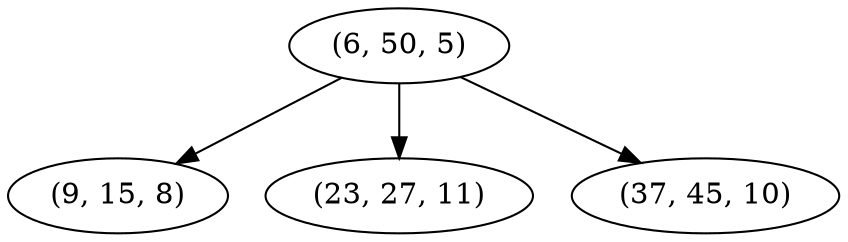 digraph tree {
    "(6, 50, 5)";
    "(9, 15, 8)";
    "(23, 27, 11)";
    "(37, 45, 10)";
    "(6, 50, 5)" -> "(9, 15, 8)";
    "(6, 50, 5)" -> "(23, 27, 11)";
    "(6, 50, 5)" -> "(37, 45, 10)";
}
